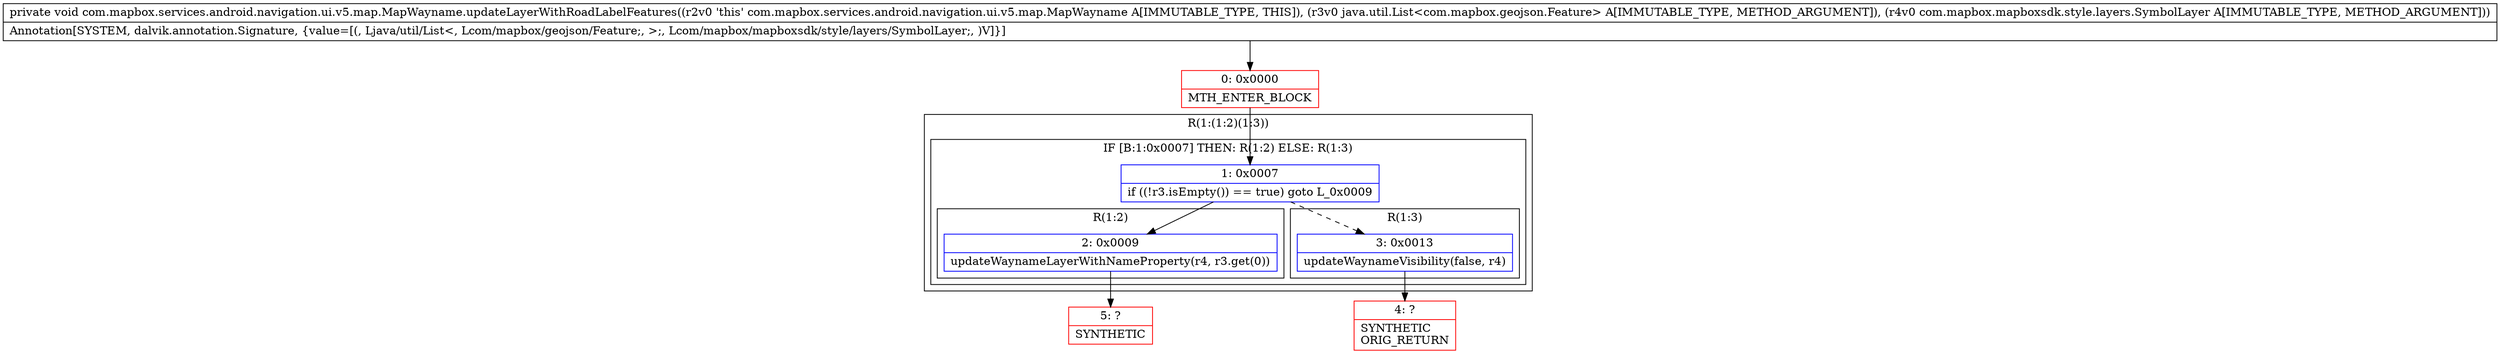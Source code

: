 digraph "CFG forcom.mapbox.services.android.navigation.ui.v5.map.MapWayname.updateLayerWithRoadLabelFeatures(Ljava\/util\/List;Lcom\/mapbox\/mapboxsdk\/style\/layers\/SymbolLayer;)V" {
subgraph cluster_Region_298420216 {
label = "R(1:(1:2)(1:3))";
node [shape=record,color=blue];
subgraph cluster_IfRegion_722692584 {
label = "IF [B:1:0x0007] THEN: R(1:2) ELSE: R(1:3)";
node [shape=record,color=blue];
Node_1 [shape=record,label="{1\:\ 0x0007|if ((!r3.isEmpty()) == true) goto L_0x0009\l}"];
subgraph cluster_Region_983880965 {
label = "R(1:2)";
node [shape=record,color=blue];
Node_2 [shape=record,label="{2\:\ 0x0009|updateWaynameLayerWithNameProperty(r4, r3.get(0))\l}"];
}
subgraph cluster_Region_1175512790 {
label = "R(1:3)";
node [shape=record,color=blue];
Node_3 [shape=record,label="{3\:\ 0x0013|updateWaynameVisibility(false, r4)\l}"];
}
}
}
Node_0 [shape=record,color=red,label="{0\:\ 0x0000|MTH_ENTER_BLOCK\l}"];
Node_4 [shape=record,color=red,label="{4\:\ ?|SYNTHETIC\lORIG_RETURN\l}"];
Node_5 [shape=record,color=red,label="{5\:\ ?|SYNTHETIC\l}"];
MethodNode[shape=record,label="{private void com.mapbox.services.android.navigation.ui.v5.map.MapWayname.updateLayerWithRoadLabelFeatures((r2v0 'this' com.mapbox.services.android.navigation.ui.v5.map.MapWayname A[IMMUTABLE_TYPE, THIS]), (r3v0 java.util.List\<com.mapbox.geojson.Feature\> A[IMMUTABLE_TYPE, METHOD_ARGUMENT]), (r4v0 com.mapbox.mapboxsdk.style.layers.SymbolLayer A[IMMUTABLE_TYPE, METHOD_ARGUMENT]))  | Annotation[SYSTEM, dalvik.annotation.Signature, \{value=[(, Ljava\/util\/List\<, Lcom\/mapbox\/geojson\/Feature;, \>;, Lcom\/mapbox\/mapboxsdk\/style\/layers\/SymbolLayer;, )V]\}]\l}"];
MethodNode -> Node_0;
Node_1 -> Node_2;
Node_1 -> Node_3[style=dashed];
Node_2 -> Node_5;
Node_3 -> Node_4;
Node_0 -> Node_1;
}

